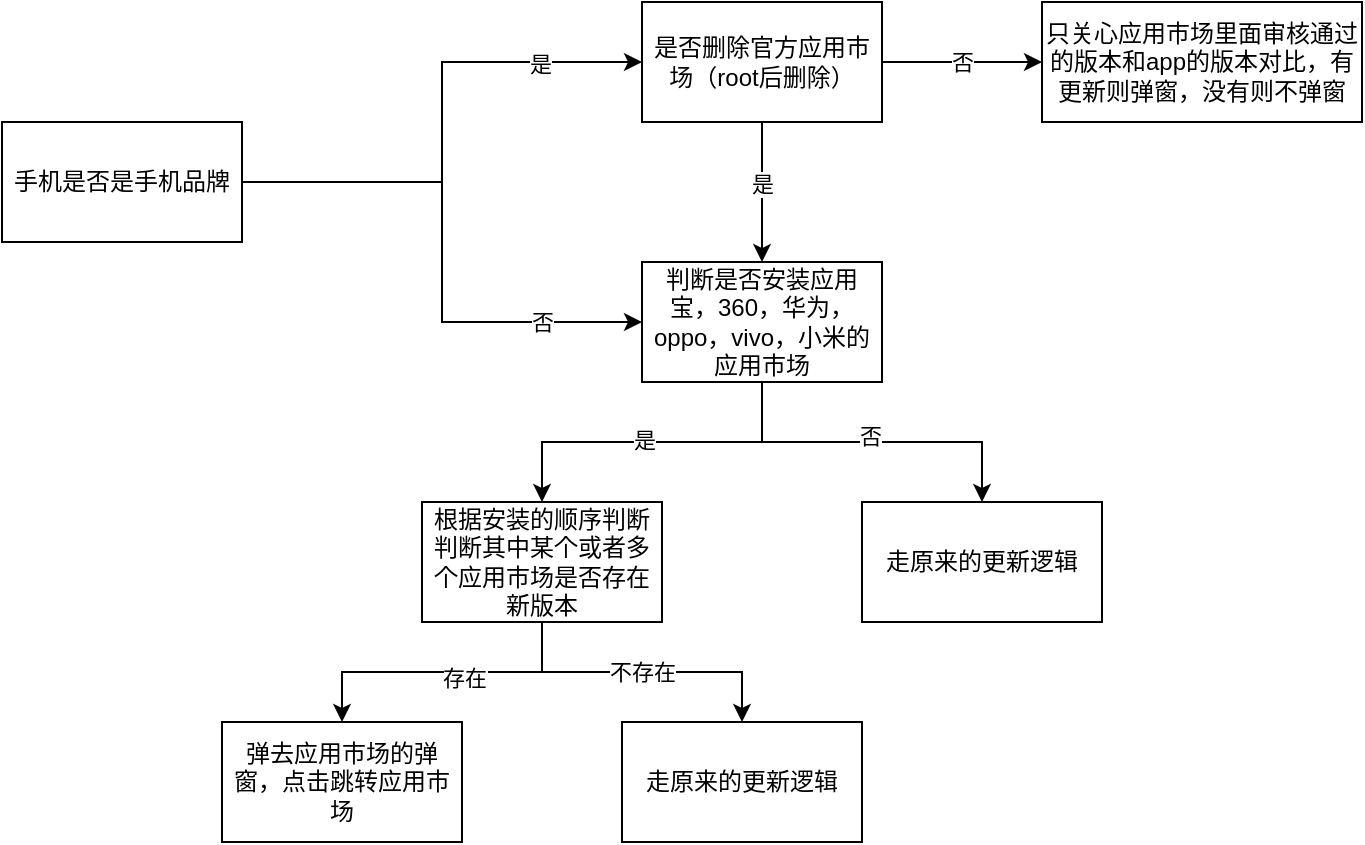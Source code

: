 <mxfile version="15.5.8" type="github">
  <diagram id="t5NMwrHledh_cmJdhwB6" name="Page-1">
    <mxGraphModel dx="1426" dy="687" grid="1" gridSize="10" guides="1" tooltips="1" connect="1" arrows="1" fold="1" page="1" pageScale="1" pageWidth="827" pageHeight="1169" math="0" shadow="0">
      <root>
        <mxCell id="0" />
        <mxCell id="1" parent="0" />
        <mxCell id="-yoGz8p-mh4SnTCeBcHU-3" value="" style="edgeStyle=orthogonalEdgeStyle;rounded=0;orthogonalLoop=1;jettySize=auto;html=1;" edge="1" parent="1" source="-yoGz8p-mh4SnTCeBcHU-1" target="-yoGz8p-mh4SnTCeBcHU-2">
          <mxGeometry relative="1" as="geometry" />
        </mxCell>
        <mxCell id="-yoGz8p-mh4SnTCeBcHU-7" value="是" style="edgeLabel;html=1;align=center;verticalAlign=middle;resizable=0;points=[];" vertex="1" connectable="0" parent="-yoGz8p-mh4SnTCeBcHU-3">
          <mxGeometry x="0.608" y="-1" relative="1" as="geometry">
            <mxPoint as="offset" />
          </mxGeometry>
        </mxCell>
        <mxCell id="-yoGz8p-mh4SnTCeBcHU-6" style="edgeStyle=orthogonalEdgeStyle;rounded=0;orthogonalLoop=1;jettySize=auto;html=1;entryX=0;entryY=0.5;entryDx=0;entryDy=0;" edge="1" parent="1" source="-yoGz8p-mh4SnTCeBcHU-1" target="-yoGz8p-mh4SnTCeBcHU-5">
          <mxGeometry relative="1" as="geometry" />
        </mxCell>
        <mxCell id="-yoGz8p-mh4SnTCeBcHU-8" value="否" style="edgeLabel;html=1;align=center;verticalAlign=middle;resizable=0;points=[];" vertex="1" connectable="0" parent="-yoGz8p-mh4SnTCeBcHU-6">
          <mxGeometry x="0.563" relative="1" as="geometry">
            <mxPoint x="9" as="offset" />
          </mxGeometry>
        </mxCell>
        <mxCell id="-yoGz8p-mh4SnTCeBcHU-1" value="手机是否是手机品牌" style="rounded=0;whiteSpace=wrap;html=1;" vertex="1" parent="1">
          <mxGeometry x="70" y="250" width="120" height="60" as="geometry" />
        </mxCell>
        <mxCell id="-yoGz8p-mh4SnTCeBcHU-11" value="" style="edgeStyle=orthogonalEdgeStyle;rounded=0;orthogonalLoop=1;jettySize=auto;html=1;" edge="1" parent="1" source="-yoGz8p-mh4SnTCeBcHU-2" target="-yoGz8p-mh4SnTCeBcHU-10">
          <mxGeometry relative="1" as="geometry" />
        </mxCell>
        <mxCell id="-yoGz8p-mh4SnTCeBcHU-14" value="否" style="edgeLabel;html=1;align=center;verticalAlign=middle;resizable=0;points=[];" vertex="1" connectable="0" parent="-yoGz8p-mh4SnTCeBcHU-11">
          <mxGeometry x="0.547" y="-1" relative="1" as="geometry">
            <mxPoint x="-22" y="-1" as="offset" />
          </mxGeometry>
        </mxCell>
        <mxCell id="-yoGz8p-mh4SnTCeBcHU-13" style="edgeStyle=orthogonalEdgeStyle;rounded=0;orthogonalLoop=1;jettySize=auto;html=1;entryX=0.5;entryY=0;entryDx=0;entryDy=0;" edge="1" parent="1" source="-yoGz8p-mh4SnTCeBcHU-2" target="-yoGz8p-mh4SnTCeBcHU-5">
          <mxGeometry relative="1" as="geometry">
            <mxPoint x="650" y="260" as="targetPoint" />
          </mxGeometry>
        </mxCell>
        <mxCell id="-yoGz8p-mh4SnTCeBcHU-15" value="是" style="edgeLabel;html=1;align=center;verticalAlign=middle;resizable=0;points=[];" vertex="1" connectable="0" parent="-yoGz8p-mh4SnTCeBcHU-13">
          <mxGeometry x="0.613" y="-1" relative="1" as="geometry">
            <mxPoint x="1" y="-26" as="offset" />
          </mxGeometry>
        </mxCell>
        <mxCell id="-yoGz8p-mh4SnTCeBcHU-2" value="是否删除官方应用市场（root后删除）" style="rounded=0;whiteSpace=wrap;html=1;" vertex="1" parent="1">
          <mxGeometry x="390" y="190" width="120" height="60" as="geometry" />
        </mxCell>
        <mxCell id="-yoGz8p-mh4SnTCeBcHU-21" value="" style="edgeStyle=orthogonalEdgeStyle;rounded=0;orthogonalLoop=1;jettySize=auto;html=1;" edge="1" parent="1" source="-yoGz8p-mh4SnTCeBcHU-5" target="-yoGz8p-mh4SnTCeBcHU-20">
          <mxGeometry relative="1" as="geometry" />
        </mxCell>
        <mxCell id="-yoGz8p-mh4SnTCeBcHU-25" value="否" style="edgeLabel;html=1;align=center;verticalAlign=middle;resizable=0;points=[];" vertex="1" connectable="0" parent="-yoGz8p-mh4SnTCeBcHU-21">
          <mxGeometry x="-0.012" y="3" relative="1" as="geometry">
            <mxPoint as="offset" />
          </mxGeometry>
        </mxCell>
        <mxCell id="-yoGz8p-mh4SnTCeBcHU-23" style="edgeStyle=orthogonalEdgeStyle;rounded=0;orthogonalLoop=1;jettySize=auto;html=1;entryX=0.5;entryY=0;entryDx=0;entryDy=0;" edge="1" parent="1" source="-yoGz8p-mh4SnTCeBcHU-5" target="-yoGz8p-mh4SnTCeBcHU-22">
          <mxGeometry relative="1" as="geometry" />
        </mxCell>
        <mxCell id="-yoGz8p-mh4SnTCeBcHU-24" value="是" style="edgeLabel;html=1;align=center;verticalAlign=middle;resizable=0;points=[];" vertex="1" connectable="0" parent="-yoGz8p-mh4SnTCeBcHU-23">
          <mxGeometry x="0.047" y="-1" relative="1" as="geometry">
            <mxPoint as="offset" />
          </mxGeometry>
        </mxCell>
        <mxCell id="-yoGz8p-mh4SnTCeBcHU-5" value="判断是否安装应用宝，360，华为，oppo，vivo，小米的应用市场" style="rounded=0;whiteSpace=wrap;html=1;" vertex="1" parent="1">
          <mxGeometry x="390" y="320" width="120" height="60" as="geometry" />
        </mxCell>
        <mxCell id="-yoGz8p-mh4SnTCeBcHU-10" value="只关心应用市场里面审核通过的版本和app的版本对比，有更新则弹窗，没有则不弹窗" style="rounded=0;whiteSpace=wrap;html=1;" vertex="1" parent="1">
          <mxGeometry x="590" y="190" width="160" height="60" as="geometry" />
        </mxCell>
        <mxCell id="-yoGz8p-mh4SnTCeBcHU-20" value="走原来的更新逻辑" style="whiteSpace=wrap;html=1;rounded=0;" vertex="1" parent="1">
          <mxGeometry x="500" y="440" width="120" height="60" as="geometry" />
        </mxCell>
        <mxCell id="-yoGz8p-mh4SnTCeBcHU-27" value="" style="edgeStyle=orthogonalEdgeStyle;rounded=0;orthogonalLoop=1;jettySize=auto;html=1;" edge="1" parent="1" source="-yoGz8p-mh4SnTCeBcHU-22" target="-yoGz8p-mh4SnTCeBcHU-26">
          <mxGeometry relative="1" as="geometry" />
        </mxCell>
        <mxCell id="-yoGz8p-mh4SnTCeBcHU-28" value="存在" style="edgeLabel;html=1;align=center;verticalAlign=middle;resizable=0;points=[];" vertex="1" connectable="0" parent="-yoGz8p-mh4SnTCeBcHU-27">
          <mxGeometry x="-0.15" y="3" relative="1" as="geometry">
            <mxPoint as="offset" />
          </mxGeometry>
        </mxCell>
        <mxCell id="-yoGz8p-mh4SnTCeBcHU-30" value="不存在" style="edgeStyle=orthogonalEdgeStyle;rounded=0;orthogonalLoop=1;jettySize=auto;html=1;entryX=0.5;entryY=0;entryDx=0;entryDy=0;" edge="1" parent="1" source="-yoGz8p-mh4SnTCeBcHU-22" target="-yoGz8p-mh4SnTCeBcHU-29">
          <mxGeometry relative="1" as="geometry" />
        </mxCell>
        <mxCell id="-yoGz8p-mh4SnTCeBcHU-22" value="根据安装的顺序判断判断其中某个或者多个应用市场是否存在新版本" style="rounded=0;whiteSpace=wrap;html=1;" vertex="1" parent="1">
          <mxGeometry x="280" y="440" width="120" height="60" as="geometry" />
        </mxCell>
        <mxCell id="-yoGz8p-mh4SnTCeBcHU-26" value="弹去应用市场的弹窗，点击跳转应用市场" style="whiteSpace=wrap;html=1;rounded=0;" vertex="1" parent="1">
          <mxGeometry x="180" y="550" width="120" height="60" as="geometry" />
        </mxCell>
        <mxCell id="-yoGz8p-mh4SnTCeBcHU-29" value="走原来的更新逻辑" style="rounded=0;whiteSpace=wrap;html=1;" vertex="1" parent="1">
          <mxGeometry x="380" y="550" width="120" height="60" as="geometry" />
        </mxCell>
      </root>
    </mxGraphModel>
  </diagram>
</mxfile>
